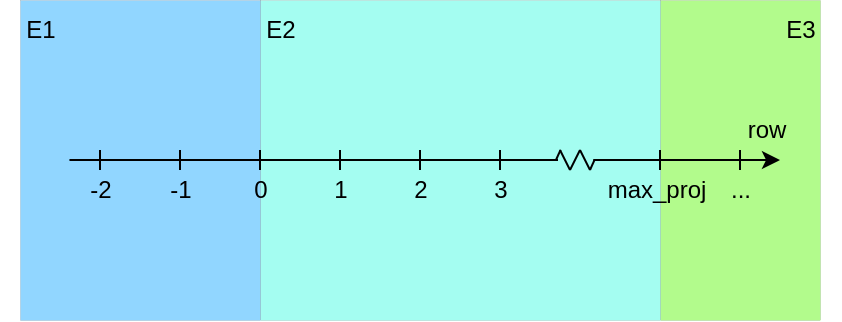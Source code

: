 <mxfile version="20.5.0" type="device" pages="6"><diagram id="XyOPIAh1SF2O_6Dm_9W6" name="row"><mxGraphModel dx="1422" dy="762" grid="1" gridSize="10" guides="1" tooltips="1" connect="1" arrows="1" fold="1" page="1" pageScale="1" pageWidth="827" pageHeight="1169" math="0" shadow="0"><root><mxCell id="0"/><mxCell id="1" parent="0"/><mxCell id="VmwlbT9tv_2r7a9RGxyj-30" value="" style="rounded=0;whiteSpace=wrap;html=1;fillColor=#b2fb8c;strokeWidth=0;" parent="1" vertex="1"><mxGeometry x="534" y="310" width="80" height="160" as="geometry"/></mxCell><mxCell id="VmwlbT9tv_2r7a9RGxyj-28" value="" style="rounded=0;whiteSpace=wrap;html=1;fillColor=#a4fdf1;strokeWidth=0;" parent="1" vertex="1"><mxGeometry x="334" y="310" width="200" height="160" as="geometry"/></mxCell><mxCell id="VmwlbT9tv_2r7a9RGxyj-26" value="" style="rounded=0;whiteSpace=wrap;html=1;fillColor=#91d6ff;strokeWidth=0;" parent="1" vertex="1"><mxGeometry x="214" y="310" width="120" height="160" as="geometry"/></mxCell><mxCell id="VmwlbT9tv_2r7a9RGxyj-1" value="" style="endArrow=classic;startArrow=none;html=1;rounded=0;startFill=0;entryX=-0.133;entryY=0;entryDx=0;entryDy=0;entryPerimeter=0;exitX=0.052;exitY=-0.002;exitDx=0;exitDy=0;exitPerimeter=0;" parent="1" source="804jgTx1HsIGyia56QH4-1" edge="1"><mxGeometry width="50" height="50" relative="1" as="geometry"><mxPoint x="234" y="390" as="sourcePoint"/><mxPoint x="594.01" y="390" as="targetPoint"/></mxGeometry></mxCell><mxCell id="VmwlbT9tv_2r7a9RGxyj-2" value="" style="endArrow=none;html=1;rounded=0;" parent="1" edge="1"><mxGeometry width="50" height="50" relative="1" as="geometry"><mxPoint x="254" y="395" as="sourcePoint"/><mxPoint x="254" y="385" as="targetPoint"/></mxGeometry></mxCell><mxCell id="VmwlbT9tv_2r7a9RGxyj-3" value="" style="endArrow=none;html=1;rounded=0;" parent="1" edge="1"><mxGeometry width="50" height="50" relative="1" as="geometry"><mxPoint x="334" y="395" as="sourcePoint"/><mxPoint x="334" y="385" as="targetPoint"/></mxGeometry></mxCell><mxCell id="VmwlbT9tv_2r7a9RGxyj-4" value="" style="endArrow=none;html=1;rounded=0;" parent="1" edge="1"><mxGeometry width="50" height="50" relative="1" as="geometry"><mxPoint x="294" y="395" as="sourcePoint"/><mxPoint x="294" y="385" as="targetPoint"/></mxGeometry></mxCell><mxCell id="VmwlbT9tv_2r7a9RGxyj-5" value="" style="endArrow=none;html=1;rounded=0;" parent="1" edge="1"><mxGeometry width="50" height="50" relative="1" as="geometry"><mxPoint x="374" y="395" as="sourcePoint"/><mxPoint x="374" y="385" as="targetPoint"/></mxGeometry></mxCell><mxCell id="VmwlbT9tv_2r7a9RGxyj-6" value="" style="endArrow=none;html=1;rounded=0;" parent="1" edge="1"><mxGeometry width="50" height="50" relative="1" as="geometry"><mxPoint x="414" y="395" as="sourcePoint"/><mxPoint x="414" y="385" as="targetPoint"/></mxGeometry></mxCell><mxCell id="VmwlbT9tv_2r7a9RGxyj-7" value="" style="endArrow=none;html=1;rounded=0;" parent="1" edge="1"><mxGeometry width="50" height="50" relative="1" as="geometry"><mxPoint x="454" y="395" as="sourcePoint"/><mxPoint x="454" y="385" as="targetPoint"/></mxGeometry></mxCell><mxCell id="VmwlbT9tv_2r7a9RGxyj-9" value="" style="endArrow=none;html=1;rounded=0;" parent="1" edge="1"><mxGeometry width="50" height="50" relative="1" as="geometry"><mxPoint x="534" y="395" as="sourcePoint"/><mxPoint x="534" y="385" as="targetPoint"/></mxGeometry></mxCell><mxCell id="VmwlbT9tv_2r7a9RGxyj-10" value="" style="endArrow=none;html=1;rounded=0;" parent="1" edge="1"><mxGeometry width="50" height="50" relative="1" as="geometry"><mxPoint x="574" y="395" as="sourcePoint"/><mxPoint x="574" y="385" as="targetPoint"/></mxGeometry></mxCell><mxCell id="VmwlbT9tv_2r7a9RGxyj-14" value="-2" style="text;html=1;align=center;verticalAlign=middle;resizable=0;points=[];autosize=1;strokeColor=none;fillColor=none;" parent="1" vertex="1"><mxGeometry x="239" y="390" width="30" height="30" as="geometry"/></mxCell><mxCell id="VmwlbT9tv_2r7a9RGxyj-15" value="-1" style="text;html=1;align=center;verticalAlign=middle;resizable=0;points=[];autosize=1;strokeColor=none;fillColor=none;" parent="1" vertex="1"><mxGeometry x="279" y="390" width="30" height="30" as="geometry"/></mxCell><mxCell id="VmwlbT9tv_2r7a9RGxyj-16" value="0" style="text;html=1;align=center;verticalAlign=middle;resizable=0;points=[];autosize=1;strokeColor=none;fillColor=none;" parent="1" vertex="1"><mxGeometry x="319" y="390" width="30" height="30" as="geometry"/></mxCell><mxCell id="VmwlbT9tv_2r7a9RGxyj-17" value="1" style="text;html=1;align=center;verticalAlign=middle;resizable=0;points=[];autosize=1;strokeColor=none;fillColor=none;" parent="1" vertex="1"><mxGeometry x="359" y="390" width="30" height="30" as="geometry"/></mxCell><mxCell id="VmwlbT9tv_2r7a9RGxyj-18" value="2" style="text;html=1;align=center;verticalAlign=middle;resizable=0;points=[];autosize=1;strokeColor=none;fillColor=none;" parent="1" vertex="1"><mxGeometry x="399" y="390" width="30" height="30" as="geometry"/></mxCell><mxCell id="VmwlbT9tv_2r7a9RGxyj-19" value="3" style="text;html=1;align=center;verticalAlign=middle;resizable=0;points=[];autosize=1;strokeColor=none;fillColor=none;" parent="1" vertex="1"><mxGeometry x="439" y="390" width="30" height="30" as="geometry"/></mxCell><mxCell id="VmwlbT9tv_2r7a9RGxyj-31" value="E1" style="text;html=1;align=center;verticalAlign=middle;resizable=0;points=[];autosize=1;strokeColor=none;fillColor=none;fontSize=12;fontFamily=Helvetica;fontColor=default;" parent="1" vertex="1"><mxGeometry x="204" y="310" width="40" height="30" as="geometry"/></mxCell><mxCell id="VmwlbT9tv_2r7a9RGxyj-32" value="E2" style="text;html=1;align=center;verticalAlign=middle;resizable=0;points=[];autosize=1;strokeColor=none;fillColor=none;fontSize=12;fontFamily=Helvetica;fontColor=default;" parent="1" vertex="1"><mxGeometry x="324" y="310" width="40" height="30" as="geometry"/></mxCell><mxCell id="VmwlbT9tv_2r7a9RGxyj-33" value="E3" style="text;html=1;align=center;verticalAlign=middle;resizable=0;points=[];autosize=1;strokeColor=none;fillColor=none;fontSize=12;fontFamily=Helvetica;fontColor=default;" parent="1" vertex="1"><mxGeometry x="584" y="310" width="40" height="30" as="geometry"/></mxCell><mxCell id="VmwlbT9tv_2r7a9RGxyj-34" value="row" style="text;html=1;align=center;verticalAlign=middle;resizable=0;points=[];autosize=1;strokeColor=none;fillColor=none;fontSize=12;fontFamily=Helvetica;fontColor=default;" parent="1" vertex="1"><mxGeometry x="567" y="360" width="40" height="30" as="geometry"/></mxCell><mxCell id="804jgTx1HsIGyia56QH4-1" value="max_proj" style="text;html=1;align=center;verticalAlign=middle;resizable=0;points=[];autosize=1;strokeColor=none;fillColor=none;" parent="1" vertex="1"><mxGeometry x="497" y="390" width="70" height="30" as="geometry"/></mxCell><mxCell id="804jgTx1HsIGyia56QH4-3" value="..." style="text;html=1;align=center;verticalAlign=middle;resizable=0;points=[];autosize=1;strokeColor=none;fillColor=none;" parent="1" vertex="1"><mxGeometry x="559" y="390" width="30" height="30" as="geometry"/></mxCell><mxCell id="804jgTx1HsIGyia56QH4-8" value="" style="endArrow=none;html=1;rounded=0;fontFamily=Helvetica;fontSize=12;fontColor=default;entryX=0.061;entryY=-0.002;entryDx=0;entryDy=0;entryPerimeter=0;" parent="1" target="804jgTx1HsIGyia56QH4-1" edge="1"><mxGeometry width="50" height="50" relative="1" as="geometry"><mxPoint x="499" y="395" as="sourcePoint"/><mxPoint x="504" y="385" as="targetPoint"/></mxGeometry></mxCell><mxCell id="804jgTx1HsIGyia56QH4-10" value="" style="endArrow=none;html=1;rounded=0;fontFamily=Helvetica;fontSize=12;fontColor=default;" parent="1" edge="1"><mxGeometry width="50" height="50" relative="1" as="geometry"><mxPoint x="494" y="385" as="sourcePoint"/><mxPoint x="499" y="395" as="targetPoint"/></mxGeometry></mxCell><mxCell id="804jgTx1HsIGyia56QH4-11" value="" style="endArrow=none;html=1;rounded=0;fontFamily=Helvetica;fontSize=12;fontColor=default;" parent="1" edge="1"><mxGeometry width="50" height="50" relative="1" as="geometry"><mxPoint x="489" y="395" as="sourcePoint"/><mxPoint x="494" y="385" as="targetPoint"/></mxGeometry></mxCell><mxCell id="804jgTx1HsIGyia56QH4-18" value="" style="endArrow=none;html=1;rounded=0;fontFamily=Helvetica;fontSize=12;fontColor=default;" parent="1" edge="1"><mxGeometry width="50" height="50" relative="1" as="geometry"><mxPoint x="489" y="395" as="sourcePoint"/><mxPoint x="484" y="385" as="targetPoint"/></mxGeometry></mxCell><mxCell id="804jgTx1HsIGyia56QH4-19" value="" style="endArrow=none;html=1;rounded=0;fontFamily=Helvetica;fontSize=12;fontColor=default;entryX=0.061;entryY=-0.002;entryDx=0;entryDy=0;entryPerimeter=0;" parent="1" edge="1"><mxGeometry width="50" height="50" relative="1" as="geometry"><mxPoint x="482" y="390" as="sourcePoint"/><mxPoint x="484.27" y="384.94" as="targetPoint"/></mxGeometry></mxCell><mxCell id="804jgTx1HsIGyia56QH4-20" value="" style="endArrow=none;html=1;rounded=0;fontFamily=Helvetica;fontSize=12;fontColor=default;entryX=-0.009;entryY=-0.002;entryDx=0;entryDy=0;entryPerimeter=0;" parent="1" target="VmwlbT9tv_2r7a9RGxyj-14" edge="1"><mxGeometry width="50" height="50" relative="1" as="geometry"><mxPoint x="483" y="390" as="sourcePoint"/><mxPoint x="333" y="390" as="targetPoint"/></mxGeometry></mxCell></root></mxGraphModel></diagram><diagram id="ux0Hod5XA_ZsIgiYO_bo" name="column"><mxGraphModel dx="1422" dy="762" grid="1" gridSize="10" guides="1" tooltips="1" connect="1" arrows="1" fold="1" page="1" pageScale="1" pageWidth="827" pageHeight="1169" math="0" shadow="0"><root><mxCell id="0"/><mxCell id="1" parent="0"/><mxCell id="wEKUy4NJ72gf-zqwppE4-1" value="" style="rounded=0;whiteSpace=wrap;html=1;fillColor=#b2fb8c;strokeWidth=0;" parent="1" vertex="1"><mxGeometry x="559" y="290" width="120" height="160" as="geometry"/></mxCell><mxCell id="wEKUy4NJ72gf-zqwppE4-2" value="" style="rounded=0;whiteSpace=wrap;html=1;fillColor=#a4fdf1;strokeWidth=0;" parent="1" vertex="1"><mxGeometry x="279" y="290" width="280" height="160" as="geometry"/></mxCell><mxCell id="wEKUy4NJ72gf-zqwppE4-3" value="" style="rounded=0;whiteSpace=wrap;html=1;fillColor=#91d6ff;strokeWidth=0;" parent="1" vertex="1"><mxGeometry x="159" y="290" width="120" height="160" as="geometry"/></mxCell><mxCell id="wEKUy4NJ72gf-zqwppE4-4" value="" style="endArrow=classic;startArrow=none;html=1;rounded=0;startFill=0;" parent="1" edge="1"><mxGeometry width="50" height="50" relative="1" as="geometry"><mxPoint x="179" y="370" as="sourcePoint"/><mxPoint x="659" y="370" as="targetPoint"/></mxGeometry></mxCell><mxCell id="wEKUy4NJ72gf-zqwppE4-5" value="" style="endArrow=none;html=1;rounded=0;" parent="1" edge="1"><mxGeometry width="50" height="50" relative="1" as="geometry"><mxPoint x="199" y="375" as="sourcePoint"/><mxPoint x="199" y="365" as="targetPoint"/></mxGeometry></mxCell><mxCell id="wEKUy4NJ72gf-zqwppE4-6" value="" style="endArrow=none;html=1;rounded=0;" parent="1" edge="1"><mxGeometry width="50" height="50" relative="1" as="geometry"><mxPoint x="279" y="375" as="sourcePoint"/><mxPoint x="279" y="365" as="targetPoint"/></mxGeometry></mxCell><mxCell id="wEKUy4NJ72gf-zqwppE4-7" value="" style="endArrow=none;html=1;rounded=0;" parent="1" edge="1"><mxGeometry width="50" height="50" relative="1" as="geometry"><mxPoint x="239" y="375" as="sourcePoint"/><mxPoint x="239" y="365" as="targetPoint"/></mxGeometry></mxCell><mxCell id="wEKUy4NJ72gf-zqwppE4-8" value="" style="endArrow=none;html=1;rounded=0;" parent="1" edge="1"><mxGeometry width="50" height="50" relative="1" as="geometry"><mxPoint x="319" y="375" as="sourcePoint"/><mxPoint x="319" y="365" as="targetPoint"/></mxGeometry></mxCell><mxCell id="wEKUy4NJ72gf-zqwppE4-9" value="" style="endArrow=none;html=1;rounded=0;" parent="1" edge="1"><mxGeometry width="50" height="50" relative="1" as="geometry"><mxPoint x="359" y="375" as="sourcePoint"/><mxPoint x="359" y="365" as="targetPoint"/></mxGeometry></mxCell><mxCell id="wEKUy4NJ72gf-zqwppE4-10" value="" style="endArrow=none;html=1;rounded=0;" parent="1" edge="1"><mxGeometry width="50" height="50" relative="1" as="geometry"><mxPoint x="399" y="375" as="sourcePoint"/><mxPoint x="399" y="365" as="targetPoint"/></mxGeometry></mxCell><mxCell id="wEKUy4NJ72gf-zqwppE4-11" value="" style="endArrow=none;html=1;rounded=0;" parent="1" edge="1"><mxGeometry width="50" height="50" relative="1" as="geometry"><mxPoint x="439" y="375" as="sourcePoint"/><mxPoint x="439" y="365" as="targetPoint"/></mxGeometry></mxCell><mxCell id="wEKUy4NJ72gf-zqwppE4-12" value="" style="endArrow=none;html=1;rounded=0;" parent="1" edge="1"><mxGeometry width="50" height="50" relative="1" as="geometry"><mxPoint x="479" y="375" as="sourcePoint"/><mxPoint x="479" y="365" as="targetPoint"/></mxGeometry></mxCell><mxCell id="wEKUy4NJ72gf-zqwppE4-13" value="" style="endArrow=none;html=1;rounded=0;" parent="1" edge="1"><mxGeometry width="50" height="50" relative="1" as="geometry"><mxPoint x="519" y="375" as="sourcePoint"/><mxPoint x="519" y="365" as="targetPoint"/></mxGeometry></mxCell><mxCell id="wEKUy4NJ72gf-zqwppE4-14" value="" style="endArrow=none;html=1;rounded=0;" parent="1" edge="1"><mxGeometry width="50" height="50" relative="1" as="geometry"><mxPoint x="559" y="375" as="sourcePoint"/><mxPoint x="559" y="365" as="targetPoint"/></mxGeometry></mxCell><mxCell id="wEKUy4NJ72gf-zqwppE4-15" value="" style="endArrow=none;html=1;rounded=0;" parent="1" edge="1"><mxGeometry width="50" height="50" relative="1" as="geometry"><mxPoint x="599" y="375" as="sourcePoint"/><mxPoint x="599" y="365" as="targetPoint"/></mxGeometry></mxCell><mxCell id="wEKUy4NJ72gf-zqwppE4-16" value="" style="endArrow=none;html=1;rounded=0;" parent="1" edge="1"><mxGeometry width="50" height="50" relative="1" as="geometry"><mxPoint x="639" y="375" as="sourcePoint"/><mxPoint x="639" y="365" as="targetPoint"/></mxGeometry></mxCell><mxCell id="wEKUy4NJ72gf-zqwppE4-17" value="-2" style="text;html=1;align=center;verticalAlign=middle;resizable=0;points=[];autosize=1;strokeColor=none;fillColor=none;" parent="1" vertex="1"><mxGeometry x="184" y="370" width="30" height="30" as="geometry"/></mxCell><mxCell id="wEKUy4NJ72gf-zqwppE4-18" value="-1" style="text;html=1;align=center;verticalAlign=middle;resizable=0;points=[];autosize=1;strokeColor=none;fillColor=none;" parent="1" vertex="1"><mxGeometry x="224" y="370" width="30" height="30" as="geometry"/></mxCell><mxCell id="wEKUy4NJ72gf-zqwppE4-19" value="0" style="text;html=1;align=center;verticalAlign=middle;resizable=0;points=[];autosize=1;strokeColor=none;fillColor=none;" parent="1" vertex="1"><mxGeometry x="264" y="370" width="30" height="30" as="geometry"/></mxCell><mxCell id="wEKUy4NJ72gf-zqwppE4-20" value="1" style="text;html=1;align=center;verticalAlign=middle;resizable=0;points=[];autosize=1;strokeColor=none;fillColor=none;" parent="1" vertex="1"><mxGeometry x="304" y="370" width="30" height="30" as="geometry"/></mxCell><mxCell id="wEKUy4NJ72gf-zqwppE4-21" value="2" style="text;html=1;align=center;verticalAlign=middle;resizable=0;points=[];autosize=1;strokeColor=none;fillColor=none;" parent="1" vertex="1"><mxGeometry x="344" y="370" width="30" height="30" as="geometry"/></mxCell><mxCell id="wEKUy4NJ72gf-zqwppE4-22" value="3" style="text;html=1;align=center;verticalAlign=middle;resizable=0;points=[];autosize=1;strokeColor=none;fillColor=none;" parent="1" vertex="1"><mxGeometry x="384" y="370" width="30" height="30" as="geometry"/></mxCell><mxCell id="wEKUy4NJ72gf-zqwppE4-23" value="4" style="text;html=1;align=center;verticalAlign=middle;resizable=0;points=[];autosize=1;strokeColor=none;fillColor=none;" parent="1" vertex="1"><mxGeometry x="424" y="370" width="30" height="30" as="geometry"/></mxCell><mxCell id="wEKUy4NJ72gf-zqwppE4-24" value="5" style="text;html=1;align=center;verticalAlign=middle;resizable=0;points=[];autosize=1;strokeColor=none;fillColor=none;" parent="1" vertex="1"><mxGeometry x="464" y="370" width="30" height="30" as="geometry"/></mxCell><mxCell id="wEKUy4NJ72gf-zqwppE4-25" value="6" style="text;html=1;align=center;verticalAlign=middle;resizable=0;points=[];autosize=1;strokeColor=none;fillColor=none;" parent="1" vertex="1"><mxGeometry x="504" y="370" width="30" height="30" as="geometry"/></mxCell><mxCell id="wEKUy4NJ72gf-zqwppE4-26" value="7" style="text;html=1;align=center;verticalAlign=middle;resizable=0;points=[];autosize=1;strokeColor=none;fillColor=none;" parent="1" vertex="1"><mxGeometry x="543" y="370" width="30" height="30" as="geometry"/></mxCell><mxCell id="wEKUy4NJ72gf-zqwppE4-27" value="8" style="text;html=1;align=center;verticalAlign=middle;resizable=0;points=[];autosize=1;strokeColor=none;fillColor=none;" parent="1" vertex="1"><mxGeometry x="584" y="370" width="30" height="30" as="geometry"/></mxCell><mxCell id="wEKUy4NJ72gf-zqwppE4-28" value="9" style="text;html=1;align=center;verticalAlign=middle;resizable=0;points=[];autosize=1;strokeColor=none;fillColor=none;" parent="1" vertex="1"><mxGeometry x="624" y="370" width="30" height="30" as="geometry"/></mxCell><mxCell id="wEKUy4NJ72gf-zqwppE4-29" value="E1" style="text;html=1;align=center;verticalAlign=middle;resizable=0;points=[];autosize=1;strokeColor=none;fillColor=none;fontSize=12;fontFamily=Helvetica;fontColor=default;" parent="1" vertex="1"><mxGeometry x="149" y="290" width="40" height="30" as="geometry"/></mxCell><mxCell id="wEKUy4NJ72gf-zqwppE4-30" value="E2" style="text;html=1;align=center;verticalAlign=middle;resizable=0;points=[];autosize=1;strokeColor=none;fillColor=none;fontSize=12;fontFamily=Helvetica;fontColor=default;" parent="1" vertex="1"><mxGeometry x="269" y="290" width="40" height="30" as="geometry"/></mxCell><mxCell id="wEKUy4NJ72gf-zqwppE4-31" value="column" style="text;html=1;align=center;verticalAlign=middle;resizable=0;points=[];autosize=1;strokeColor=none;fillColor=none;fontSize=12;fontFamily=Helvetica;fontColor=default;" parent="1" vertex="1"><mxGeometry x="627" y="340" width="60" height="30" as="geometry"/></mxCell><mxCell id="7t4INTPl-4w7FI2wv3vf-1" value="E3" style="text;html=1;align=center;verticalAlign=middle;resizable=0;points=[];autosize=1;strokeColor=none;fillColor=none;fontSize=12;fontFamily=Helvetica;fontColor=default;" parent="1" vertex="1"><mxGeometry x="650" y="290" width="40" height="30" as="geometry"/></mxCell></root></mxGraphModel></diagram><diagram id="kNcou02xHio5OCeGjVYZ" name="secondsToday"><mxGraphModel dx="1422" dy="762" grid="1" gridSize="10" guides="1" tooltips="1" connect="1" arrows="1" fold="1" page="1" pageScale="1" pageWidth="827" pageHeight="1169" math="0" shadow="0"><root><mxCell id="0"/><mxCell id="1" parent="0"/><mxCell id="c2Ji7B7JjcP_D4Dr0c3J-1" value="" style="rounded=0;whiteSpace=wrap;html=1;fillColor=#b2fb8c;strokeWidth=0;" parent="1" vertex="1"><mxGeometry x="534" y="440" width="80" height="160" as="geometry"/></mxCell><mxCell id="c2Ji7B7JjcP_D4Dr0c3J-2" value="" style="rounded=0;whiteSpace=wrap;html=1;fillColor=#a4fdf1;strokeWidth=0;" parent="1" vertex="1"><mxGeometry x="334" y="440" width="200" height="160" as="geometry"/></mxCell><mxCell id="c2Ji7B7JjcP_D4Dr0c3J-3" value="" style="rounded=0;whiteSpace=wrap;html=1;fillColor=#91d6ff;strokeWidth=0;" parent="1" vertex="1"><mxGeometry x="214" y="440" width="120" height="160" as="geometry"/></mxCell><mxCell id="c2Ji7B7JjcP_D4Dr0c3J-4" value="" style="endArrow=classic;startArrow=none;html=1;rounded=0;startFill=0;entryX=-0.133;entryY=0;entryDx=0;entryDy=0;entryPerimeter=0;exitX=0.052;exitY=-0.002;exitDx=0;exitDy=0;exitPerimeter=0;" parent="1" edge="1"><mxGeometry width="50" height="50" relative="1" as="geometry"><mxPoint x="500.64" y="519.94" as="sourcePoint"/><mxPoint x="594.01" y="520" as="targetPoint"/></mxGeometry></mxCell><mxCell id="c2Ji7B7JjcP_D4Dr0c3J-5" value="" style="endArrow=none;html=1;rounded=0;" parent="1" edge="1"><mxGeometry width="50" height="50" relative="1" as="geometry"><mxPoint x="254" y="525" as="sourcePoint"/><mxPoint x="254" y="515" as="targetPoint"/></mxGeometry></mxCell><mxCell id="c2Ji7B7JjcP_D4Dr0c3J-6" value="" style="endArrow=none;html=1;rounded=0;" parent="1" edge="1"><mxGeometry width="50" height="50" relative="1" as="geometry"><mxPoint x="334" y="525" as="sourcePoint"/><mxPoint x="334" y="515" as="targetPoint"/></mxGeometry></mxCell><mxCell id="c2Ji7B7JjcP_D4Dr0c3J-7" value="" style="endArrow=none;html=1;rounded=0;" parent="1" edge="1"><mxGeometry width="50" height="50" relative="1" as="geometry"><mxPoint x="294" y="525" as="sourcePoint"/><mxPoint x="294" y="515" as="targetPoint"/></mxGeometry></mxCell><mxCell id="c2Ji7B7JjcP_D4Dr0c3J-8" value="" style="endArrow=none;html=1;rounded=0;" parent="1" edge="1"><mxGeometry width="50" height="50" relative="1" as="geometry"><mxPoint x="374" y="525" as="sourcePoint"/><mxPoint x="374" y="515" as="targetPoint"/></mxGeometry></mxCell><mxCell id="c2Ji7B7JjcP_D4Dr0c3J-9" value="" style="endArrow=none;html=1;rounded=0;" parent="1" edge="1"><mxGeometry width="50" height="50" relative="1" as="geometry"><mxPoint x="414" y="525" as="sourcePoint"/><mxPoint x="414" y="515" as="targetPoint"/></mxGeometry></mxCell><mxCell id="c2Ji7B7JjcP_D4Dr0c3J-10" value="" style="endArrow=none;html=1;rounded=0;" parent="1" edge="1"><mxGeometry width="50" height="50" relative="1" as="geometry"><mxPoint x="454" y="525" as="sourcePoint"/><mxPoint x="454" y="515" as="targetPoint"/></mxGeometry></mxCell><mxCell id="c2Ji7B7JjcP_D4Dr0c3J-11" value="" style="endArrow=none;html=1;rounded=0;" parent="1" edge="1"><mxGeometry width="50" height="50" relative="1" as="geometry"><mxPoint x="534" y="525" as="sourcePoint"/><mxPoint x="534" y="515" as="targetPoint"/></mxGeometry></mxCell><mxCell id="c2Ji7B7JjcP_D4Dr0c3J-12" value="" style="endArrow=none;html=1;rounded=0;" parent="1" edge="1"><mxGeometry width="50" height="50" relative="1" as="geometry"><mxPoint x="574" y="525" as="sourcePoint"/><mxPoint x="574" y="515" as="targetPoint"/></mxGeometry></mxCell><mxCell id="c2Ji7B7JjcP_D4Dr0c3J-13" value="-2" style="text;html=1;align=center;verticalAlign=middle;resizable=0;points=[];autosize=1;strokeColor=none;fillColor=none;" parent="1" vertex="1"><mxGeometry x="239" y="520" width="30" height="30" as="geometry"/></mxCell><mxCell id="c2Ji7B7JjcP_D4Dr0c3J-14" value="-1" style="text;html=1;align=center;verticalAlign=middle;resizable=0;points=[];autosize=1;strokeColor=none;fillColor=none;" parent="1" vertex="1"><mxGeometry x="279" y="520" width="30" height="30" as="geometry"/></mxCell><mxCell id="c2Ji7B7JjcP_D4Dr0c3J-15" value="0" style="text;html=1;align=center;verticalAlign=middle;resizable=0;points=[];autosize=1;strokeColor=none;fillColor=none;" parent="1" vertex="1"><mxGeometry x="319" y="520" width="30" height="30" as="geometry"/></mxCell><mxCell id="c2Ji7B7JjcP_D4Dr0c3J-16" value="1" style="text;html=1;align=center;verticalAlign=middle;resizable=0;points=[];autosize=1;strokeColor=none;fillColor=none;" parent="1" vertex="1"><mxGeometry x="359" y="520" width="30" height="30" as="geometry"/></mxCell><mxCell id="c2Ji7B7JjcP_D4Dr0c3J-17" value="2" style="text;html=1;align=center;verticalAlign=middle;resizable=0;points=[];autosize=1;strokeColor=none;fillColor=none;" parent="1" vertex="1"><mxGeometry x="399" y="520" width="30" height="30" as="geometry"/></mxCell><mxCell id="c2Ji7B7JjcP_D4Dr0c3J-18" value="3" style="text;html=1;align=center;verticalAlign=middle;resizable=0;points=[];autosize=1;strokeColor=none;fillColor=none;" parent="1" vertex="1"><mxGeometry x="439" y="520" width="30" height="30" as="geometry"/></mxCell><mxCell id="c2Ji7B7JjcP_D4Dr0c3J-19" value="E1" style="text;html=1;align=center;verticalAlign=middle;resizable=0;points=[];autosize=1;strokeColor=none;fillColor=none;fontSize=12;fontFamily=Helvetica;fontColor=default;" parent="1" vertex="1"><mxGeometry x="204" y="440" width="40" height="30" as="geometry"/></mxCell><mxCell id="c2Ji7B7JjcP_D4Dr0c3J-20" value="E2" style="text;html=1;align=center;verticalAlign=middle;resizable=0;points=[];autosize=1;strokeColor=none;fillColor=none;fontSize=12;fontFamily=Helvetica;fontColor=default;" parent="1" vertex="1"><mxGeometry x="324" y="440" width="40" height="30" as="geometry"/></mxCell><mxCell id="c2Ji7B7JjcP_D4Dr0c3J-21" value="E3" style="text;html=1;align=center;verticalAlign=middle;resizable=0;points=[];autosize=1;strokeColor=none;fillColor=none;fontSize=12;fontFamily=Helvetica;fontColor=default;" parent="1" vertex="1"><mxGeometry x="584" y="440" width="40" height="30" as="geometry"/></mxCell><mxCell id="c2Ji7B7JjcP_D4Dr0c3J-22" value="secondsToday" style="text;html=1;align=center;verticalAlign=middle;resizable=0;points=[];autosize=1;strokeColor=none;fillColor=none;fontSize=12;fontFamily=Helvetica;fontColor=default;" parent="1" vertex="1"><mxGeometry x="524" y="480" width="100" height="30" as="geometry"/></mxCell><mxCell id="c2Ji7B7JjcP_D4Dr0c3J-23" value="..." style="text;html=1;align=center;verticalAlign=middle;resizable=0;points=[];autosize=1;strokeColor=none;fillColor=none;" parent="1" vertex="1"><mxGeometry x="559" y="520" width="30" height="30" as="geometry"/></mxCell><mxCell id="c2Ji7B7JjcP_D4Dr0c3J-24" value="" style="endArrow=none;html=1;rounded=0;fontFamily=Helvetica;fontSize=12;fontColor=default;entryX=0.061;entryY=-0.002;entryDx=0;entryDy=0;entryPerimeter=0;" parent="1" edge="1"><mxGeometry width="50" height="50" relative="1" as="geometry"><mxPoint x="499" y="525" as="sourcePoint"/><mxPoint x="501.27" y="519.94" as="targetPoint"/></mxGeometry></mxCell><mxCell id="c2Ji7B7JjcP_D4Dr0c3J-25" value="" style="endArrow=none;html=1;rounded=0;fontFamily=Helvetica;fontSize=12;fontColor=default;" parent="1" edge="1"><mxGeometry width="50" height="50" relative="1" as="geometry"><mxPoint x="494" y="515" as="sourcePoint"/><mxPoint x="499" y="525" as="targetPoint"/></mxGeometry></mxCell><mxCell id="c2Ji7B7JjcP_D4Dr0c3J-26" value="" style="endArrow=none;html=1;rounded=0;fontFamily=Helvetica;fontSize=12;fontColor=default;" parent="1" edge="1"><mxGeometry width="50" height="50" relative="1" as="geometry"><mxPoint x="489" y="525" as="sourcePoint"/><mxPoint x="494" y="515" as="targetPoint"/></mxGeometry></mxCell><mxCell id="c2Ji7B7JjcP_D4Dr0c3J-27" value="" style="endArrow=none;html=1;rounded=0;fontFamily=Helvetica;fontSize=12;fontColor=default;" parent="1" edge="1"><mxGeometry width="50" height="50" relative="1" as="geometry"><mxPoint x="489" y="525" as="sourcePoint"/><mxPoint x="484" y="515" as="targetPoint"/></mxGeometry></mxCell><mxCell id="c2Ji7B7JjcP_D4Dr0c3J-28" value="" style="endArrow=none;html=1;rounded=0;fontFamily=Helvetica;fontSize=12;fontColor=default;entryX=0.061;entryY=-0.002;entryDx=0;entryDy=0;entryPerimeter=0;" parent="1" edge="1"><mxGeometry width="50" height="50" relative="1" as="geometry"><mxPoint x="482" y="520" as="sourcePoint"/><mxPoint x="484.27" y="514.94" as="targetPoint"/></mxGeometry></mxCell><mxCell id="c2Ji7B7JjcP_D4Dr0c3J-29" value="" style="endArrow=none;html=1;rounded=0;fontFamily=Helvetica;fontSize=12;fontColor=default;entryX=-0.009;entryY=-0.002;entryDx=0;entryDy=0;entryPerimeter=0;" parent="1" target="c2Ji7B7JjcP_D4Dr0c3J-13" edge="1"><mxGeometry width="50" height="50" relative="1" as="geometry"><mxPoint x="483" y="520" as="sourcePoint"/><mxPoint x="333" y="520" as="targetPoint"/></mxGeometry></mxCell><mxCell id="c2Ji7B7JjcP_D4Dr0c3J-30" value="previous&lt;br&gt;Value" style="text;html=1;strokeColor=none;fillColor=none;align=center;verticalAlign=middle;whiteSpace=wrap;rounded=0;" parent="1" vertex="1"><mxGeometry x="507" y="525" width="60" height="30" as="geometry"/></mxCell></root></mxGraphModel></diagram><diagram id="9XCg3j3blUfzSz6ivhlx" name="row_points"><mxGraphModel dx="1422" dy="762" grid="1" gridSize="10" guides="1" tooltips="1" connect="1" arrows="1" fold="1" page="1" pageScale="1" pageWidth="827" pageHeight="1169" math="0" shadow="0"><root><mxCell id="0"/><mxCell id="1" parent="0"/><mxCell id="RPlrt6gDwZDMjH2q9I-W-1" value="" style="rounded=0;whiteSpace=wrap;html=1;fillColor=#b2fb8c;strokeWidth=0;" parent="1" vertex="1"><mxGeometry x="474" y="330" width="80" height="160" as="geometry"/></mxCell><mxCell id="RPlrt6gDwZDMjH2q9I-W-2" value="" style="rounded=0;whiteSpace=wrap;html=1;fillColor=#a4fdf1;strokeWidth=0;" parent="1" vertex="1"><mxGeometry x="391" y="330" width="83" height="160" as="geometry"/></mxCell><mxCell id="RPlrt6gDwZDMjH2q9I-W-3" value="" style="rounded=0;whiteSpace=wrap;html=1;fillColor=#91d6ff;strokeWidth=0;" parent="1" vertex="1"><mxGeometry x="275" y="330" width="120" height="160" as="geometry"/></mxCell><mxCell id="RPlrt6gDwZDMjH2q9I-W-4" value="" style="endArrow=classic;startArrow=none;html=1;rounded=0;startFill=0;exitX=0.197;exitY=-0.005;exitDx=0;exitDy=0;exitPerimeter=0;" parent="1" source="RPlrt6gDwZDMjH2q9I-W-13" edge="1"><mxGeometry width="50" height="50" relative="1" as="geometry"><mxPoint x="561.64" y="409.94" as="sourcePoint"/><mxPoint x="531" y="410" as="targetPoint"/></mxGeometry></mxCell><mxCell id="RPlrt6gDwZDMjH2q9I-W-5" value="" style="endArrow=none;html=1;rounded=0;" parent="1" edge="1"><mxGeometry width="50" height="50" relative="1" as="geometry"><mxPoint x="315" y="415" as="sourcePoint"/><mxPoint x="315" y="405" as="targetPoint"/></mxGeometry></mxCell><mxCell id="RPlrt6gDwZDMjH2q9I-W-6" value="" style="endArrow=none;html=1;rounded=0;" parent="1" edge="1"><mxGeometry width="50" height="50" relative="1" as="geometry"><mxPoint x="395" y="415" as="sourcePoint"/><mxPoint x="395" y="405" as="targetPoint"/></mxGeometry></mxCell><mxCell id="RPlrt6gDwZDMjH2q9I-W-7" value="" style="endArrow=none;html=1;rounded=0;" parent="1" edge="1"><mxGeometry width="50" height="50" relative="1" as="geometry"><mxPoint x="355" y="415" as="sourcePoint"/><mxPoint x="355" y="405" as="targetPoint"/></mxGeometry></mxCell><mxCell id="RPlrt6gDwZDMjH2q9I-W-8" value="" style="endArrow=none;html=1;rounded=0;" parent="1" edge="1"><mxGeometry width="50" height="50" relative="1" as="geometry"><mxPoint x="435" y="415" as="sourcePoint"/><mxPoint x="435" y="405" as="targetPoint"/></mxGeometry></mxCell><mxCell id="RPlrt6gDwZDMjH2q9I-W-9" value="" style="endArrow=none;html=1;rounded=0;" parent="1" edge="1"><mxGeometry width="50" height="50" relative="1" as="geometry"><mxPoint x="475" y="415" as="sourcePoint"/><mxPoint x="475" y="405" as="targetPoint"/></mxGeometry></mxCell><mxCell id="RPlrt6gDwZDMjH2q9I-W-10" value="" style="endArrow=none;html=1;rounded=0;" parent="1" edge="1"><mxGeometry width="50" height="50" relative="1" as="geometry"><mxPoint x="515" y="415" as="sourcePoint"/><mxPoint x="515" y="405" as="targetPoint"/></mxGeometry></mxCell><mxCell id="RPlrt6gDwZDMjH2q9I-W-13" value="-2" style="text;html=1;align=center;verticalAlign=middle;resizable=0;points=[];autosize=1;strokeColor=none;fillColor=none;" parent="1" vertex="1"><mxGeometry x="300" y="410" width="30" height="30" as="geometry"/></mxCell><mxCell id="RPlrt6gDwZDMjH2q9I-W-14" value="-1" style="text;html=1;align=center;verticalAlign=middle;resizable=0;points=[];autosize=1;strokeColor=none;fillColor=none;" parent="1" vertex="1"><mxGeometry x="340" y="410" width="30" height="30" as="geometry"/></mxCell><mxCell id="RPlrt6gDwZDMjH2q9I-W-15" value="0" style="text;html=1;align=center;verticalAlign=middle;resizable=0;points=[];autosize=1;strokeColor=none;fillColor=none;" parent="1" vertex="1"><mxGeometry x="380" y="410" width="30" height="30" as="geometry"/></mxCell><mxCell id="RPlrt6gDwZDMjH2q9I-W-16" value="1" style="text;html=1;align=center;verticalAlign=middle;resizable=0;points=[];autosize=1;strokeColor=none;fillColor=none;" parent="1" vertex="1"><mxGeometry x="420" y="410" width="30" height="30" as="geometry"/></mxCell><mxCell id="RPlrt6gDwZDMjH2q9I-W-17" value="2" style="text;html=1;align=center;verticalAlign=middle;resizable=0;points=[];autosize=1;strokeColor=none;fillColor=none;" parent="1" vertex="1"><mxGeometry x="460" y="410" width="30" height="30" as="geometry"/></mxCell><mxCell id="RPlrt6gDwZDMjH2q9I-W-18" value="3" style="text;html=1;align=center;verticalAlign=middle;resizable=0;points=[];autosize=1;strokeColor=none;fillColor=none;" parent="1" vertex="1"><mxGeometry x="500" y="410" width="30" height="30" as="geometry"/></mxCell><mxCell id="RPlrt6gDwZDMjH2q9I-W-19" value="E2" style="text;html=1;align=center;verticalAlign=middle;resizable=0;points=[];autosize=1;strokeColor=none;fillColor=none;fontSize=12;fontFamily=Helvetica;fontColor=default;" parent="1" vertex="1"><mxGeometry x="385" y="330" width="40" height="30" as="geometry"/></mxCell><mxCell id="RPlrt6gDwZDMjH2q9I-W-20" value="row" style="text;html=1;align=center;verticalAlign=middle;resizable=0;points=[];autosize=1;strokeColor=none;fillColor=none;fontSize=12;fontFamily=Helvetica;fontColor=default;" parent="1" vertex="1"><mxGeometry x="511" y="380" width="40" height="30" as="geometry"/></mxCell><mxCell id="RPlrt6gDwZDMjH2q9I-W-29" value="" style="ellipse;whiteSpace=wrap;html=1;aspect=fixed;rounded=0;strokeColor=default;strokeWidth=0;fontFamily=Helvetica;fontSize=12;fontColor=default;fillColor=#ee220c;" parent="1" vertex="1"><mxGeometry x="470" y="405" width="10" height="10" as="geometry"/></mxCell><mxCell id="RPlrt6gDwZDMjH2q9I-W-31" value="" style="ellipse;whiteSpace=wrap;html=1;aspect=fixed;rounded=0;strokeColor=default;strokeWidth=0;fontFamily=Helvetica;fontSize=12;fontColor=default;fillColor=#ee220c;" parent="1" vertex="1"><mxGeometry x="391" y="405" width="10" height="10" as="geometry"/></mxCell><mxCell id="RPlrt6gDwZDMjH2q9I-W-32" value="" style="ellipse;whiteSpace=wrap;html=1;aspect=fixed;rounded=0;strokeColor=default;strokeWidth=0;fontFamily=Helvetica;fontSize=12;fontColor=default;fillColor=#ee220c;" parent="1" vertex="1"><mxGeometry x="430" y="405" width="10" height="10" as="geometry"/></mxCell><mxCell id="RPlrt6gDwZDMjH2q9I-W-33" value="" style="ellipse;whiteSpace=wrap;html=1;aspect=fixed;rounded=0;strokeColor=default;strokeWidth=0;fontFamily=Helvetica;fontSize=12;fontColor=default;fillColor=#ee220c;" parent="1" vertex="1"><mxGeometry x="511" y="405" width="10" height="10" as="geometry"/></mxCell><mxCell id="RPlrt6gDwZDMjH2q9I-W-34" value="" style="ellipse;whiteSpace=wrap;html=1;aspect=fixed;rounded=0;strokeColor=default;strokeWidth=0;fontFamily=Helvetica;fontSize=12;fontColor=default;fillColor=#ee220c;" parent="1" vertex="1"><mxGeometry x="310" y="405" width="10" height="10" as="geometry"/></mxCell><mxCell id="RPlrt6gDwZDMjH2q9I-W-35" value="" style="ellipse;whiteSpace=wrap;html=1;aspect=fixed;rounded=0;strokeColor=default;strokeWidth=0;fontFamily=Helvetica;fontSize=12;fontColor=default;fillColor=#ee220c;" parent="1" vertex="1"><mxGeometry x="350" y="405" width="10" height="10" as="geometry"/></mxCell><mxCell id="RPlrt6gDwZDMjH2q9I-W-36" value="on-point I" style="text;html=1;align=center;verticalAlign=middle;resizable=0;points=[];autosize=1;strokeColor=none;fillColor=none;fontSize=12;fontFamily=Helvetica;fontColor=default;" parent="1" vertex="1"><mxGeometry x="360" y="350" width="70" height="30" as="geometry"/></mxCell><mxCell id="RPlrt6gDwZDMjH2q9I-W-37" value="off-point I" style="text;html=1;align=center;verticalAlign=middle;resizable=0;points=[];autosize=1;strokeColor=none;fillColor=none;fontSize=12;fontFamily=Helvetica;fontColor=default;" parent="1" vertex="1"><mxGeometry x="320" y="460" width="70" height="30" as="geometry"/></mxCell><mxCell id="RPlrt6gDwZDMjH2q9I-W-41" value="" style="endArrow=classic;html=1;rounded=0;fontFamily=Helvetica;fontSize=12;fontColor=default;endSize=6;startSize=6;jumpSize=6;" parent="1" edge="1"><mxGeometry width="50" height="50" relative="1" as="geometry"><mxPoint x="354.86" y="466" as="sourcePoint"/><mxPoint x="354.86" y="436" as="targetPoint"/></mxGeometry></mxCell><mxCell id="RPlrt6gDwZDMjH2q9I-W-44" value="" style="endArrow=classic;html=1;rounded=0;fontFamily=Helvetica;fontSize=12;fontColor=default;endSize=6;startSize=6;jumpSize=6;" parent="1" edge="1"><mxGeometry width="50" height="50" relative="1" as="geometry"><mxPoint x="395" y="374" as="sourcePoint"/><mxPoint x="394.86" y="401" as="targetPoint"/></mxGeometry></mxCell><mxCell id="cQuG_d8J84puFyHzWezO-2" value="E1" style="text;html=1;align=center;verticalAlign=middle;resizable=0;points=[];autosize=1;strokeColor=none;fillColor=none;fontSize=12;fontFamily=Helvetica;fontColor=default;" parent="1" vertex="1"><mxGeometry x="265" y="330" width="40" height="30" as="geometry"/></mxCell><mxCell id="cQuG_d8J84puFyHzWezO-3" value="E3" style="text;html=1;align=center;verticalAlign=middle;resizable=0;points=[];autosize=1;strokeColor=none;fillColor=none;fontSize=12;fontFamily=Helvetica;fontColor=default;" parent="1" vertex="1"><mxGeometry x="523" y="330" width="40" height="30" as="geometry"/></mxCell><mxCell id="cQuG_d8J84puFyHzWezO-4" value="" style="endArrow=classic;html=1;rounded=0;fontFamily=Helvetica;fontSize=12;fontColor=default;endSize=6;startSize=6;jumpSize=6;" parent="1" edge="1"><mxGeometry width="50" height="50" relative="1" as="geometry"><mxPoint x="435.8" y="465" as="sourcePoint"/><mxPoint x="435.8" y="435" as="targetPoint"/></mxGeometry></mxCell><mxCell id="cQuG_d8J84puFyHzWezO-5" value="off-point II" style="text;html=1;align=center;verticalAlign=middle;resizable=0;points=[];autosize=1;strokeColor=none;fillColor=none;fontSize=12;fontFamily=Helvetica;fontColor=default;" parent="1" vertex="1"><mxGeometry x="395" y="460" width="80" height="30" as="geometry"/></mxCell><mxCell id="cQuG_d8J84puFyHzWezO-6" value="" style="endArrow=classic;html=1;rounded=0;fontFamily=Helvetica;fontSize=12;fontColor=default;endSize=6;startSize=6;jumpSize=6;" parent="1" edge="1"><mxGeometry width="50" height="50" relative="1" as="geometry"><mxPoint x="474.14" y="374" as="sourcePoint"/><mxPoint x="474" y="401" as="targetPoint"/></mxGeometry></mxCell><mxCell id="cQuG_d8J84puFyHzWezO-7" value="on-point II" style="text;html=1;align=center;verticalAlign=middle;resizable=0;points=[];autosize=1;strokeColor=none;fillColor=none;fontSize=12;fontFamily=Helvetica;fontColor=default;" parent="1" vertex="1"><mxGeometry x="434.5" y="350" width="80" height="30" as="geometry"/></mxCell></root></mxGraphModel></diagram><diagram id="XKSOaPBcUFF0gfOidtJS" name="column_points"><mxGraphModel dx="981" dy="526" grid="1" gridSize="10" guides="1" tooltips="1" connect="1" arrows="1" fold="1" page="1" pageScale="1" pageWidth="827" pageHeight="1169" math="0" shadow="0"><root><mxCell id="0"/><mxCell id="1" parent="0"/><mxCell id="8q97cj_9d2F_qCDZGVjT-1" value="" style="rounded=0;whiteSpace=wrap;html=1;fillColor=#b2fb8c;strokeWidth=0;" parent="1" vertex="1"><mxGeometry x="559" y="290" width="120" height="160" as="geometry"/></mxCell><mxCell id="8q97cj_9d2F_qCDZGVjT-2" value="" style="rounded=0;whiteSpace=wrap;html=1;fillColor=#a4fdf1;strokeWidth=0;" parent="1" vertex="1"><mxGeometry x="279" y="290" width="280" height="160" as="geometry"/></mxCell><mxCell id="8q97cj_9d2F_qCDZGVjT-3" value="" style="rounded=0;whiteSpace=wrap;html=1;fillColor=#91d6ff;strokeWidth=0;" parent="1" vertex="1"><mxGeometry x="159" y="290" width="120" height="160" as="geometry"/></mxCell><mxCell id="8q97cj_9d2F_qCDZGVjT-4" value="" style="endArrow=classic;startArrow=none;html=1;rounded=0;startFill=0;" parent="1" source="KfnZCzWmV6VRlOyPmAm5-10" edge="1"><mxGeometry width="50" height="50" relative="1" as="geometry"><mxPoint x="179" y="370" as="sourcePoint"/><mxPoint x="659" y="370" as="targetPoint"/></mxGeometry></mxCell><mxCell id="8q97cj_9d2F_qCDZGVjT-5" value="" style="endArrow=none;html=1;rounded=0;" parent="1" edge="1"><mxGeometry width="50" height="50" relative="1" as="geometry"><mxPoint x="199" y="375" as="sourcePoint"/><mxPoint x="199" y="365" as="targetPoint"/></mxGeometry></mxCell><mxCell id="8q97cj_9d2F_qCDZGVjT-6" value="" style="endArrow=none;html=1;rounded=0;" parent="1" edge="1"><mxGeometry width="50" height="50" relative="1" as="geometry"><mxPoint x="279" y="375" as="sourcePoint"/><mxPoint x="279" y="365" as="targetPoint"/></mxGeometry></mxCell><mxCell id="8q97cj_9d2F_qCDZGVjT-7" value="" style="endArrow=none;html=1;rounded=0;startArrow=none;" parent="1" source="KfnZCzWmV6VRlOyPmAm5-3" edge="1"><mxGeometry width="50" height="50" relative="1" as="geometry"><mxPoint x="239" y="375" as="sourcePoint"/><mxPoint x="239" y="365" as="targetPoint"/></mxGeometry></mxCell><mxCell id="8q97cj_9d2F_qCDZGVjT-8" value="" style="endArrow=none;html=1;rounded=0;" parent="1" edge="1"><mxGeometry width="50" height="50" relative="1" as="geometry"><mxPoint x="319" y="375" as="sourcePoint"/><mxPoint x="319" y="365" as="targetPoint"/></mxGeometry></mxCell><mxCell id="8q97cj_9d2F_qCDZGVjT-9" value="" style="endArrow=none;html=1;rounded=0;" parent="1" edge="1"><mxGeometry width="50" height="50" relative="1" as="geometry"><mxPoint x="359" y="375" as="sourcePoint"/><mxPoint x="359" y="365" as="targetPoint"/></mxGeometry></mxCell><mxCell id="8q97cj_9d2F_qCDZGVjT-10" value="" style="endArrow=none;html=1;rounded=0;" parent="1" edge="1"><mxGeometry width="50" height="50" relative="1" as="geometry"><mxPoint x="399" y="375" as="sourcePoint"/><mxPoint x="399" y="365" as="targetPoint"/></mxGeometry></mxCell><mxCell id="8q97cj_9d2F_qCDZGVjT-11" value="" style="endArrow=none;html=1;rounded=0;" parent="1" edge="1"><mxGeometry width="50" height="50" relative="1" as="geometry"><mxPoint x="439" y="375" as="sourcePoint"/><mxPoint x="439" y="365" as="targetPoint"/></mxGeometry></mxCell><mxCell id="8q97cj_9d2F_qCDZGVjT-12" value="" style="endArrow=none;html=1;rounded=0;" parent="1" edge="1"><mxGeometry width="50" height="50" relative="1" as="geometry"><mxPoint x="479" y="375" as="sourcePoint"/><mxPoint x="479" y="365" as="targetPoint"/></mxGeometry></mxCell><mxCell id="8q97cj_9d2F_qCDZGVjT-13" value="" style="endArrow=none;html=1;rounded=0;startArrow=none;" parent="1" source="KfnZCzWmV6VRlOyPmAm5-12" edge="1"><mxGeometry width="50" height="50" relative="1" as="geometry"><mxPoint x="519" y="375" as="sourcePoint"/><mxPoint x="519" y="365" as="targetPoint"/></mxGeometry></mxCell><mxCell id="8q97cj_9d2F_qCDZGVjT-14" value="" style="endArrow=none;html=1;rounded=0;" parent="1" edge="1"><mxGeometry width="50" height="50" relative="1" as="geometry"><mxPoint x="559" y="375" as="sourcePoint"/><mxPoint x="559" y="365" as="targetPoint"/></mxGeometry></mxCell><mxCell id="8q97cj_9d2F_qCDZGVjT-15" value="" style="endArrow=none;html=1;rounded=0;" parent="1" edge="1"><mxGeometry width="50" height="50" relative="1" as="geometry"><mxPoint x="599" y="375" as="sourcePoint"/><mxPoint x="599" y="365" as="targetPoint"/></mxGeometry></mxCell><mxCell id="8q97cj_9d2F_qCDZGVjT-16" value="" style="endArrow=none;html=1;rounded=0;" parent="1" edge="1"><mxGeometry width="50" height="50" relative="1" as="geometry"><mxPoint x="639" y="375" as="sourcePoint"/><mxPoint x="639" y="365" as="targetPoint"/></mxGeometry></mxCell><mxCell id="8q97cj_9d2F_qCDZGVjT-17" value="-2" style="text;html=1;align=center;verticalAlign=middle;resizable=0;points=[];autosize=1;strokeColor=none;fillColor=none;" parent="1" vertex="1"><mxGeometry x="184" y="370" width="30" height="30" as="geometry"/></mxCell><mxCell id="8q97cj_9d2F_qCDZGVjT-18" value="-1" style="text;html=1;align=center;verticalAlign=middle;resizable=0;points=[];autosize=1;strokeColor=none;fillColor=none;" parent="1" vertex="1"><mxGeometry x="224" y="370" width="30" height="30" as="geometry"/></mxCell><mxCell id="8q97cj_9d2F_qCDZGVjT-19" value="0" style="text;html=1;align=center;verticalAlign=middle;resizable=0;points=[];autosize=1;strokeColor=none;fillColor=none;" parent="1" vertex="1"><mxGeometry x="264" y="370" width="30" height="30" as="geometry"/></mxCell><mxCell id="8q97cj_9d2F_qCDZGVjT-20" value="1" style="text;html=1;align=center;verticalAlign=middle;resizable=0;points=[];autosize=1;strokeColor=none;fillColor=none;" parent="1" vertex="1"><mxGeometry x="304" y="370" width="30" height="30" as="geometry"/></mxCell><mxCell id="8q97cj_9d2F_qCDZGVjT-21" value="2" style="text;html=1;align=center;verticalAlign=middle;resizable=0;points=[];autosize=1;strokeColor=none;fillColor=none;" parent="1" vertex="1"><mxGeometry x="344" y="370" width="30" height="30" as="geometry"/></mxCell><mxCell id="8q97cj_9d2F_qCDZGVjT-22" value="3" style="text;html=1;align=center;verticalAlign=middle;resizable=0;points=[];autosize=1;strokeColor=none;fillColor=none;" parent="1" vertex="1"><mxGeometry x="384" y="370" width="30" height="30" as="geometry"/></mxCell><mxCell id="8q97cj_9d2F_qCDZGVjT-23" value="4" style="text;html=1;align=center;verticalAlign=middle;resizable=0;points=[];autosize=1;strokeColor=none;fillColor=none;" parent="1" vertex="1"><mxGeometry x="424" y="370" width="30" height="30" as="geometry"/></mxCell><mxCell id="8q97cj_9d2F_qCDZGVjT-24" value="5" style="text;html=1;align=center;verticalAlign=middle;resizable=0;points=[];autosize=1;strokeColor=none;fillColor=none;" parent="1" vertex="1"><mxGeometry x="464" y="370" width="30" height="30" as="geometry"/></mxCell><mxCell id="8q97cj_9d2F_qCDZGVjT-25" value="6" style="text;html=1;align=center;verticalAlign=middle;resizable=0;points=[];autosize=1;strokeColor=none;fillColor=none;" parent="1" vertex="1"><mxGeometry x="504" y="370" width="30" height="30" as="geometry"/></mxCell><mxCell id="8q97cj_9d2F_qCDZGVjT-26" value="7" style="text;html=1;align=center;verticalAlign=middle;resizable=0;points=[];autosize=1;strokeColor=none;fillColor=none;" parent="1" vertex="1"><mxGeometry x="543" y="370" width="30" height="30" as="geometry"/></mxCell><mxCell id="8q97cj_9d2F_qCDZGVjT-27" value="8" style="text;html=1;align=center;verticalAlign=middle;resizable=0;points=[];autosize=1;strokeColor=none;fillColor=none;" parent="1" vertex="1"><mxGeometry x="584" y="370" width="30" height="30" as="geometry"/></mxCell><mxCell id="8q97cj_9d2F_qCDZGVjT-28" value="9" style="text;html=1;align=center;verticalAlign=middle;resizable=0;points=[];autosize=1;strokeColor=none;fillColor=none;" parent="1" vertex="1"><mxGeometry x="624" y="370" width="30" height="30" as="geometry"/></mxCell><mxCell id="8q97cj_9d2F_qCDZGVjT-29" value="E2" style="text;html=1;align=center;verticalAlign=middle;resizable=0;points=[];autosize=1;strokeColor=none;fillColor=none;fontSize=12;fontFamily=Helvetica;fontColor=default;" parent="1" vertex="1"><mxGeometry x="269" y="290" width="40" height="30" as="geometry"/></mxCell><mxCell id="8q97cj_9d2F_qCDZGVjT-30" value="column" style="text;html=1;align=center;verticalAlign=middle;resizable=0;points=[];autosize=1;strokeColor=none;fillColor=none;fontSize=12;fontFamily=Helvetica;fontColor=default;" parent="1" vertex="1"><mxGeometry x="627" y="340" width="60" height="30" as="geometry"/></mxCell><mxCell id="KfnZCzWmV6VRlOyPmAm5-2" value="" style="ellipse;whiteSpace=wrap;html=1;aspect=fixed;rounded=0;strokeColor=default;strokeWidth=0;fontFamily=Helvetica;fontSize=12;fontColor=default;fillColor=#ee220c;" parent="1" vertex="1"><mxGeometry x="553" y="365" width="10" height="10" as="geometry"/></mxCell><mxCell id="KfnZCzWmV6VRlOyPmAm5-4" value="" style="endArrow=none;html=1;rounded=0;" parent="1" target="KfnZCzWmV6VRlOyPmAm5-3" edge="1"><mxGeometry width="50" height="50" relative="1" as="geometry"><mxPoint x="239" y="375" as="sourcePoint"/><mxPoint x="239" y="365" as="targetPoint"/></mxGeometry></mxCell><mxCell id="KfnZCzWmV6VRlOyPmAm5-5" value="" style="ellipse;whiteSpace=wrap;html=1;aspect=fixed;rounded=0;strokeColor=default;strokeWidth=0;fontFamily=Helvetica;fontSize=12;fontColor=default;fillColor=#ee220c;" parent="1" vertex="1"><mxGeometry x="594" y="365" width="10" height="10" as="geometry"/></mxCell><mxCell id="KfnZCzWmV6VRlOyPmAm5-10" value="" style="ellipse;whiteSpace=wrap;html=1;aspect=fixed;rounded=0;strokeColor=default;strokeWidth=0;fontFamily=Helvetica;fontSize=12;fontColor=default;fillColor=#ee220c;" parent="1" vertex="1"><mxGeometry x="474" y="365" width="10" height="10" as="geometry"/></mxCell><mxCell id="KfnZCzWmV6VRlOyPmAm5-11" value="" style="endArrow=none;startArrow=none;html=1;rounded=0;startFill=0;" parent="1" target="KfnZCzWmV6VRlOyPmAm5-10" edge="1"><mxGeometry width="50" height="50" relative="1" as="geometry"><mxPoint x="179" y="370" as="sourcePoint"/><mxPoint x="659" y="370" as="targetPoint"/></mxGeometry></mxCell><mxCell id="KfnZCzWmV6VRlOyPmAm5-12" value="" style="ellipse;whiteSpace=wrap;html=1;aspect=fixed;rounded=0;strokeColor=default;strokeWidth=0;fontFamily=Helvetica;fontSize=12;fontColor=default;fillColor=#ee220c;" parent="1" vertex="1"><mxGeometry x="514" y="365" width="10" height="10" as="geometry"/></mxCell><mxCell id="KfnZCzWmV6VRlOyPmAm5-13" value="" style="endArrow=none;html=1;rounded=0;" parent="1" target="KfnZCzWmV6VRlOyPmAm5-12" edge="1"><mxGeometry width="50" height="50" relative="1" as="geometry"><mxPoint x="519" y="375" as="sourcePoint"/><mxPoint x="519" y="365" as="targetPoint"/></mxGeometry></mxCell><mxCell id="KfnZCzWmV6VRlOyPmAm5-1" value="" style="ellipse;whiteSpace=wrap;html=1;aspect=fixed;rounded=0;strokeColor=default;strokeWidth=0;fontFamily=Helvetica;fontSize=12;fontColor=default;fillColor=#ee220c;" parent="1" vertex="1"><mxGeometry x="274" y="365" width="10" height="10" as="geometry"/></mxCell><mxCell id="KfnZCzWmV6VRlOyPmAm5-3" value="" style="ellipse;whiteSpace=wrap;html=1;aspect=fixed;rounded=0;strokeColor=default;strokeWidth=0;fontFamily=Helvetica;fontSize=12;fontColor=default;fillColor=#ee220c;" parent="1" vertex="1"><mxGeometry x="234" y="365" width="10" height="10" as="geometry"/></mxCell><mxCell id="KfnZCzWmV6VRlOyPmAm5-7" value="" style="ellipse;whiteSpace=wrap;html=1;aspect=fixed;rounded=0;strokeColor=default;strokeWidth=0;fontFamily=Helvetica;fontSize=12;fontColor=default;fillColor=#ee220c;" parent="1" vertex="1"><mxGeometry x="354" y="365" width="10" height="10" as="geometry"/></mxCell><mxCell id="KfnZCzWmV6VRlOyPmAm5-6" value="" style="ellipse;whiteSpace=wrap;html=1;aspect=fixed;rounded=0;strokeColor=default;strokeWidth=0;fontFamily=Helvetica;fontSize=12;fontColor=default;fillColor=#ee220c;" parent="1" vertex="1"><mxGeometry x="314" y="365" width="10" height="10" as="geometry"/></mxCell><mxCell id="KfnZCzWmV6VRlOyPmAm5-9" value="" style="ellipse;whiteSpace=wrap;html=1;aspect=fixed;rounded=0;strokeColor=default;strokeWidth=0;fontFamily=Helvetica;fontSize=12;fontColor=default;fillColor=#ee220c;" parent="1" vertex="1"><mxGeometry x="434" y="365" width="10" height="10" as="geometry"/></mxCell><mxCell id="KfnZCzWmV6VRlOyPmAm5-8" value="" style="ellipse;whiteSpace=wrap;html=1;aspect=fixed;rounded=0;strokeColor=default;strokeWidth=0;fontFamily=Helvetica;fontSize=12;fontColor=default;fillColor=#ee220c;" parent="1" vertex="1"><mxGeometry x="394" y="365" width="10" height="10" as="geometry"/></mxCell><mxCell id="UUo6ImonVR9g3aU9K1iH-1" value="" style="endArrow=classic;html=1;rounded=0;fontFamily=Helvetica;fontSize=12;fontColor=default;endSize=6;startSize=6;jumpSize=6;" parent="1" edge="1"><mxGeometry width="50" height="50" relative="1" as="geometry"><mxPoint x="238.86" y="425" as="sourcePoint"/><mxPoint x="238.86" y="395" as="targetPoint"/></mxGeometry></mxCell><mxCell id="DLYI3PYcYZKDSSf-1ZF1-1" value="off-point I" style="text;html=1;align=center;verticalAlign=middle;resizable=0;points=[];autosize=1;strokeColor=none;fillColor=none;fontSize=12;fontFamily=Helvetica;fontColor=default;" parent="1" vertex="1"><mxGeometry x="204" y="419" width="70" height="30" as="geometry"/></mxCell><mxCell id="DLYI3PYcYZKDSSf-1ZF1-7" value="" style="endArrow=classic;html=1;rounded=0;fontFamily=Helvetica;fontSize=12;fontColor=default;endSize=6;startSize=6;jumpSize=6;" parent="1" edge="1"><mxGeometry width="50" height="50" relative="1" as="geometry"><mxPoint x="598.86" y="425" as="sourcePoint"/><mxPoint x="598.86" y="395" as="targetPoint"/></mxGeometry></mxCell><mxCell id="DLYI3PYcYZKDSSf-1ZF1-8" value="off-point II" style="text;html=1;align=center;verticalAlign=middle;resizable=0;points=[];autosize=1;strokeColor=none;fillColor=none;fontSize=12;fontFamily=Helvetica;fontColor=default;" parent="1" vertex="1"><mxGeometry x="559" y="419" width="80" height="30" as="geometry"/></mxCell><mxCell id="JP9XML3QMOJusOIgY37D-1" value="on-point I" style="text;html=1;align=center;verticalAlign=middle;resizable=0;points=[];autosize=1;strokeColor=none;fillColor=none;fontSize=12;fontFamily=Helvetica;fontColor=default;" parent="1" vertex="1"><mxGeometry x="244" y="310" width="70" height="30" as="geometry"/></mxCell><mxCell id="JP9XML3QMOJusOIgY37D-2" value="" style="endArrow=classic;html=1;rounded=0;fontFamily=Helvetica;fontSize=12;fontColor=default;endSize=6;startSize=6;jumpSize=6;" parent="1" edge="1"><mxGeometry width="50" height="50" relative="1" as="geometry"><mxPoint x="279" y="334" as="sourcePoint"/><mxPoint x="278.86" y="361" as="targetPoint"/></mxGeometry></mxCell><mxCell id="KH6nz4ho3dDTefdrvEW7-1" value="" style="endArrow=classic;html=1;rounded=0;fontFamily=Helvetica;fontSize=12;fontColor=default;endSize=6;startSize=6;jumpSize=6;" parent="1" edge="1"><mxGeometry width="50" height="50" relative="1" as="geometry"><mxPoint x="558.64" y="334" as="sourcePoint"/><mxPoint x="558.5" y="361" as="targetPoint"/></mxGeometry></mxCell><mxCell id="KH6nz4ho3dDTefdrvEW7-2" value="on-point II" style="text;html=1;align=center;verticalAlign=middle;resizable=0;points=[];autosize=1;strokeColor=none;fillColor=none;fontSize=12;fontFamily=Helvetica;fontColor=default;" parent="1" vertex="1"><mxGeometry x="519" y="310" width="80" height="30" as="geometry"/></mxCell><mxCell id="KH6nz4ho3dDTefdrvEW7-3" value="E1" style="text;html=1;align=center;verticalAlign=middle;resizable=0;points=[];autosize=1;strokeColor=none;fillColor=none;fontSize=12;fontFamily=Helvetica;fontColor=default;" parent="1" vertex="1"><mxGeometry x="149" y="290" width="40" height="30" as="geometry"/></mxCell><mxCell id="KH6nz4ho3dDTefdrvEW7-4" value="E3" style="text;html=1;align=center;verticalAlign=middle;resizable=0;points=[];autosize=1;strokeColor=none;fillColor=none;fontSize=12;fontFamily=Helvetica;fontColor=default;" parent="1" vertex="1"><mxGeometry x="648" y="290" width="40" height="30" as="geometry"/></mxCell><mxCell id="TqOCA1o6_mDpKECzfzHZ-1" value="" style="ellipse;whiteSpace=wrap;html=1;aspect=fixed;rounded=0;strokeColor=default;strokeWidth=0;fontFamily=Helvetica;fontSize=12;fontColor=default;fillColor=#ee220c;" vertex="1" parent="1"><mxGeometry x="194" y="365" width="10" height="10" as="geometry"/></mxCell><mxCell id="TqOCA1o6_mDpKECzfzHZ-2" value="" style="ellipse;whiteSpace=wrap;html=1;aspect=fixed;rounded=0;strokeColor=default;strokeWidth=0;fontFamily=Helvetica;fontSize=12;fontColor=default;fillColor=#ee220c;" vertex="1" parent="1"><mxGeometry x="634" y="365" width="10" height="10" as="geometry"/></mxCell></root></mxGraphModel></diagram><diagram id="4-CQyHYKXy83YPCTyf6p" name="secondsToday_points"><mxGraphModel dx="1422" dy="762" grid="1" gridSize="10" guides="1" tooltips="1" connect="1" arrows="1" fold="1" page="1" pageScale="1" pageWidth="827" pageHeight="1169" math="0" shadow="0"><root><mxCell id="0"/><mxCell id="1" parent="0"/><mxCell id="UAKqpvJvG408BkgXohsh-1" value="" style="rounded=0;whiteSpace=wrap;html=1;fillColor=#b2fb8c;strokeWidth=0;" parent="1" vertex="1"><mxGeometry x="474" y="390" width="160" height="160" as="geometry"/></mxCell><mxCell id="UAKqpvJvG408BkgXohsh-2" value="" style="rounded=0;whiteSpace=wrap;html=1;fillColor=#a4fdf1;strokeWidth=0;" parent="1" vertex="1"><mxGeometry x="314" y="390" width="160" height="160" as="geometry"/></mxCell><mxCell id="UAKqpvJvG408BkgXohsh-3" value="" style="rounded=0;whiteSpace=wrap;html=1;fillColor=#91d6ff;strokeWidth=0;" parent="1" vertex="1"><mxGeometry x="194" y="390" width="120" height="160" as="geometry"/></mxCell><mxCell id="UAKqpvJvG408BkgXohsh-4" value="" style="endArrow=classic;startArrow=none;html=1;rounded=0;startFill=0;entryX=-0.133;entryY=0;entryDx=0;entryDy=0;entryPerimeter=0;exitX=0.052;exitY=-0.002;exitDx=0;exitDy=0;exitPerimeter=0;" parent="1" edge="1"><mxGeometry width="50" height="50" relative="1" as="geometry"><mxPoint x="462" y="470" as="sourcePoint"/><mxPoint x="614" y="470.06" as="targetPoint"/></mxGeometry></mxCell><mxCell id="UAKqpvJvG408BkgXohsh-5" value="" style="endArrow=none;html=1;rounded=0;startArrow=none;" parent="1" source="UAKqpvJvG408BkgXohsh-51" edge="1"><mxGeometry width="50" height="50" relative="1" as="geometry"><mxPoint x="234" y="475" as="sourcePoint"/><mxPoint x="234" y="465" as="targetPoint"/></mxGeometry></mxCell><mxCell id="UAKqpvJvG408BkgXohsh-6" value="" style="endArrow=none;html=1;rounded=0;" parent="1" edge="1"><mxGeometry width="50" height="50" relative="1" as="geometry"><mxPoint x="314" y="475" as="sourcePoint"/><mxPoint x="314" y="465" as="targetPoint"/></mxGeometry></mxCell><mxCell id="UAKqpvJvG408BkgXohsh-7" value="" style="endArrow=none;html=1;rounded=0;" parent="1" edge="1"><mxGeometry width="50" height="50" relative="1" as="geometry"><mxPoint x="274" y="475" as="sourcePoint"/><mxPoint x="274" y="465" as="targetPoint"/></mxGeometry></mxCell><mxCell id="UAKqpvJvG408BkgXohsh-8" value="" style="endArrow=none;html=1;rounded=0;startArrow=none;" parent="1" source="UAKqpvJvG408BkgXohsh-42" edge="1"><mxGeometry width="50" height="50" relative="1" as="geometry"><mxPoint x="354" y="475" as="sourcePoint"/><mxPoint x="354" y="465" as="targetPoint"/></mxGeometry></mxCell><mxCell id="UAKqpvJvG408BkgXohsh-9" value="" style="endArrow=none;html=1;rounded=0;" parent="1" edge="1"><mxGeometry width="50" height="50" relative="1" as="geometry"><mxPoint x="394" y="475" as="sourcePoint"/><mxPoint x="394" y="465" as="targetPoint"/></mxGeometry></mxCell><mxCell id="UAKqpvJvG408BkgXohsh-10" value="" style="endArrow=none;html=1;rounded=0;" parent="1" edge="1"><mxGeometry width="50" height="50" relative="1" as="geometry"><mxPoint x="434" y="475" as="sourcePoint"/><mxPoint x="434" y="465" as="targetPoint"/></mxGeometry></mxCell><mxCell id="UAKqpvJvG408BkgXohsh-11" value="" style="endArrow=none;html=1;rounded=0;" parent="1" edge="1"><mxGeometry width="50" height="50" relative="1" as="geometry"><mxPoint x="514" y="475" as="sourcePoint"/><mxPoint x="514" y="465" as="targetPoint"/></mxGeometry></mxCell><mxCell id="UAKqpvJvG408BkgXohsh-12" value="-2" style="text;html=1;align=center;verticalAlign=middle;resizable=0;points=[];autosize=1;strokeColor=none;fillColor=none;" parent="1" vertex="1"><mxGeometry x="219" y="470" width="30" height="30" as="geometry"/></mxCell><mxCell id="UAKqpvJvG408BkgXohsh-13" value="-1" style="text;html=1;align=center;verticalAlign=middle;resizable=0;points=[];autosize=1;strokeColor=none;fillColor=none;" parent="1" vertex="1"><mxGeometry x="259" y="470" width="30" height="30" as="geometry"/></mxCell><mxCell id="UAKqpvJvG408BkgXohsh-14" value="0" style="text;html=1;align=center;verticalAlign=middle;resizable=0;points=[];autosize=1;strokeColor=none;fillColor=none;" parent="1" vertex="1"><mxGeometry x="299" y="470" width="30" height="30" as="geometry"/></mxCell><mxCell id="UAKqpvJvG408BkgXohsh-15" value="1" style="text;html=1;align=center;verticalAlign=middle;resizable=0;points=[];autosize=1;strokeColor=none;fillColor=none;" parent="1" vertex="1"><mxGeometry x="339" y="470" width="30" height="30" as="geometry"/></mxCell><mxCell id="UAKqpvJvG408BkgXohsh-16" value="2" style="text;html=1;align=center;verticalAlign=middle;resizable=0;points=[];autosize=1;strokeColor=none;fillColor=none;" parent="1" vertex="1"><mxGeometry x="379" y="470" width="30" height="30" as="geometry"/></mxCell><mxCell id="UAKqpvJvG408BkgXohsh-17" value="3" style="text;html=1;align=center;verticalAlign=middle;resizable=0;points=[];autosize=1;strokeColor=none;fillColor=none;" parent="1" vertex="1"><mxGeometry x="419" y="470" width="30" height="30" as="geometry"/></mxCell><mxCell id="UAKqpvJvG408BkgXohsh-18" value="E1" style="text;html=1;align=center;verticalAlign=middle;resizable=0;points=[];autosize=1;strokeColor=none;fillColor=none;fontSize=12;fontFamily=Helvetica;fontColor=default;" parent="1" vertex="1"><mxGeometry x="184" y="390" width="40" height="30" as="geometry"/></mxCell><mxCell id="UAKqpvJvG408BkgXohsh-19" value="E2" style="text;html=1;align=center;verticalAlign=middle;resizable=0;points=[];autosize=1;strokeColor=none;fillColor=none;fontSize=12;fontFamily=Helvetica;fontColor=default;" parent="1" vertex="1"><mxGeometry x="304" y="389" width="40" height="30" as="geometry"/></mxCell><mxCell id="UAKqpvJvG408BkgXohsh-20" value="E3" style="text;html=1;align=center;verticalAlign=middle;resizable=0;points=[];autosize=1;strokeColor=none;fillColor=none;fontSize=12;fontFamily=Helvetica;fontColor=default;" parent="1" vertex="1"><mxGeometry x="602" y="390" width="40" height="30" as="geometry"/></mxCell><mxCell id="UAKqpvJvG408BkgXohsh-21" value="secondsToday" style="text;html=1;align=center;verticalAlign=middle;resizable=0;points=[];autosize=1;strokeColor=none;fillColor=none;fontSize=12;fontFamily=Helvetica;fontColor=default;" parent="1" vertex="1"><mxGeometry x="539" y="430" width="100" height="30" as="geometry"/></mxCell><mxCell id="UAKqpvJvG408BkgXohsh-22" value="" style="endArrow=none;html=1;rounded=0;fontFamily=Helvetica;fontSize=12;fontColor=default;entryX=-0.009;entryY=-0.002;entryDx=0;entryDy=0;entryPerimeter=0;startArrow=none;" parent="1" source="UAKqpvJvG408BkgXohsh-51" target="UAKqpvJvG408BkgXohsh-12" edge="1"><mxGeometry width="50" height="50" relative="1" as="geometry"><mxPoint x="463" y="470" as="sourcePoint"/><mxPoint x="313" y="470" as="targetPoint"/></mxGeometry></mxCell><mxCell id="UAKqpvJvG408BkgXohsh-23" value="" style="endArrow=none;html=1;rounded=0;startArrow=none;" parent="1" source="UAKqpvJvG408BkgXohsh-40" edge="1"><mxGeometry width="50" height="50" relative="1" as="geometry"><mxPoint x="474" y="475" as="sourcePoint"/><mxPoint x="474" y="465" as="targetPoint"/></mxGeometry></mxCell><mxCell id="UAKqpvJvG408BkgXohsh-24" value="4" style="text;html=1;align=center;verticalAlign=middle;resizable=0;points=[];autosize=1;strokeColor=none;fillColor=none;" parent="1" vertex="1"><mxGeometry x="458" y="470" width="30" height="30" as="geometry"/></mxCell><mxCell id="UAKqpvJvG408BkgXohsh-25" value="5" style="text;html=1;align=center;verticalAlign=middle;resizable=0;points=[];autosize=1;strokeColor=none;fillColor=none;" parent="1" vertex="1"><mxGeometry x="499" y="470" width="30" height="30" as="geometry"/></mxCell><mxCell id="UAKqpvJvG408BkgXohsh-26" value="6" style="text;html=1;align=center;verticalAlign=middle;resizable=0;points=[];autosize=1;strokeColor=none;fillColor=none;" parent="1" vertex="1"><mxGeometry x="539" y="470" width="30" height="30" as="geometry"/></mxCell><mxCell id="UAKqpvJvG408BkgXohsh-27" value="" style="endArrow=none;html=1;rounded=0;startArrow=none;" parent="1" source="UAKqpvJvG408BkgXohsh-32" edge="1"><mxGeometry width="50" height="50" relative="1" as="geometry"><mxPoint x="554" y="475" as="sourcePoint"/><mxPoint x="554" y="465" as="targetPoint"/></mxGeometry></mxCell><mxCell id="UAKqpvJvG408BkgXohsh-28" value="" style="endArrow=none;html=1;rounded=0;" parent="1" edge="1"><mxGeometry width="50" height="50" relative="1" as="geometry"><mxPoint x="594" y="475" as="sourcePoint"/><mxPoint x="594" y="465" as="targetPoint"/></mxGeometry></mxCell><mxCell id="UAKqpvJvG408BkgXohsh-29" value="7" style="text;html=1;align=center;verticalAlign=middle;resizable=0;points=[];autosize=1;strokeColor=none;fillColor=none;" parent="1" vertex="1"><mxGeometry x="579" y="470" width="30" height="30" as="geometry"/></mxCell><mxCell id="UAKqpvJvG408BkgXohsh-30" value="" style="endArrow=none;html=1;rounded=0;fontFamily=Helvetica;fontSize=12;fontColor=default;startArrow=none;" parent="1" source="UAKqpvJvG408BkgXohsh-38" target="UAKqpvJvG408BkgXohsh-51" edge="1"><mxGeometry width="50" height="50" relative="1" as="geometry"><mxPoint x="463" y="470" as="sourcePoint"/><mxPoint x="264" y="460" as="targetPoint"/></mxGeometry></mxCell><mxCell id="UAKqpvJvG408BkgXohsh-31" value="" style="endArrow=none;html=1;rounded=0;fontFamily=Helvetica;fontSize=12;fontColor=default;startArrow=none;" parent="1" source="UAKqpvJvG408BkgXohsh-49" target="UAKqpvJvG408BkgXohsh-42" edge="1"><mxGeometry width="50" height="50" relative="1" as="geometry"><mxPoint x="463.0" y="470" as="sourcePoint"/><mxPoint x="279" y="470" as="targetPoint"/></mxGeometry></mxCell><mxCell id="UAKqpvJvG408BkgXohsh-32" value="" style="ellipse;whiteSpace=wrap;html=1;aspect=fixed;fillColor=#FF0000;" parent="1" vertex="1"><mxGeometry x="549" y="465" width="10" height="10" as="geometry"/></mxCell><mxCell id="UAKqpvJvG408BkgXohsh-33" value="" style="endArrow=none;html=1;rounded=0;" parent="1" target="UAKqpvJvG408BkgXohsh-32" edge="1"><mxGeometry width="50" height="50" relative="1" as="geometry"><mxPoint x="554" y="475" as="sourcePoint"/><mxPoint x="554" y="465" as="targetPoint"/></mxGeometry></mxCell><mxCell id="UAKqpvJvG408BkgXohsh-34" value="on-point I" style="text;html=1;align=center;verticalAlign=middle;resizable=0;points=[];autosize=1;strokeColor=none;fillColor=none;fontSize=12;fontFamily=Helvetica;fontColor=default;" parent="1" vertex="1"><mxGeometry x="279" y="407" width="70" height="30" as="geometry"/></mxCell><mxCell id="UAKqpvJvG408BkgXohsh-35" value="on-point II" style="text;html=1;align=center;verticalAlign=middle;resizable=0;points=[];autosize=1;strokeColor=none;fillColor=none;fontSize=12;fontFamily=Helvetica;fontColor=default;" parent="1" vertex="1"><mxGeometry x="434" y="407" width="80" height="30" as="geometry"/></mxCell><mxCell id="UAKqpvJvG408BkgXohsh-36" value="" style="endArrow=classic;html=1;rounded=0;" parent="1" edge="1"><mxGeometry width="50" height="50" relative="1" as="geometry"><mxPoint x="314" y="430" as="sourcePoint"/><mxPoint x="314" y="460" as="targetPoint"/></mxGeometry></mxCell><mxCell id="UAKqpvJvG408BkgXohsh-37" value="" style="endArrow=classic;html=1;rounded=0;" parent="1" edge="1"><mxGeometry width="50" height="50" relative="1" as="geometry"><mxPoint x="474" y="430" as="sourcePoint"/><mxPoint x="474" y="460" as="targetPoint"/></mxGeometry></mxCell><mxCell id="UAKqpvJvG408BkgXohsh-38" value="" style="ellipse;whiteSpace=wrap;html=1;aspect=fixed;fillColor=#FF0000;" parent="1" vertex="1"><mxGeometry x="309" y="465" width="10" height="10" as="geometry"/></mxCell><mxCell id="UAKqpvJvG408BkgXohsh-39" value="" style="endArrow=none;html=1;rounded=0;fontFamily=Helvetica;fontSize=12;fontColor=default;startArrow=none;" parent="1" source="UAKqpvJvG408BkgXohsh-42" target="UAKqpvJvG408BkgXohsh-38" edge="1"><mxGeometry width="50" height="50" relative="1" as="geometry"><mxPoint x="389.0" y="470" as="sourcePoint"/><mxPoint x="279.0" y="470" as="targetPoint"/></mxGeometry></mxCell><mxCell id="UAKqpvJvG408BkgXohsh-40" value="" style="ellipse;whiteSpace=wrap;html=1;aspect=fixed;fillColor=#FF0000;" parent="1" vertex="1"><mxGeometry x="469" y="465" width="10" height="10" as="geometry"/></mxCell><mxCell id="UAKqpvJvG408BkgXohsh-41" value="" style="endArrow=none;html=1;rounded=0;" parent="1" target="UAKqpvJvG408BkgXohsh-40" edge="1"><mxGeometry width="50" height="50" relative="1" as="geometry"><mxPoint x="474" y="475" as="sourcePoint"/><mxPoint x="474.0" y="465" as="targetPoint"/></mxGeometry></mxCell><mxCell id="UAKqpvJvG408BkgXohsh-42" value="" style="ellipse;whiteSpace=wrap;html=1;aspect=fixed;fillColor=#FF0000;" parent="1" vertex="1"><mxGeometry x="349" y="465" width="10" height="10" as="geometry"/></mxCell><mxCell id="UAKqpvJvG408BkgXohsh-43" value="" style="endArrow=none;html=1;rounded=0;" parent="1" target="UAKqpvJvG408BkgXohsh-42" edge="1"><mxGeometry width="50" height="50" relative="1" as="geometry"><mxPoint x="354" y="475" as="sourcePoint"/><mxPoint x="354.0" y="465" as="targetPoint"/></mxGeometry></mxCell><mxCell id="UAKqpvJvG408BkgXohsh-44" value="" style="endArrow=classic;html=1;rounded=0;" parent="1" edge="1"><mxGeometry width="50" height="50" relative="1" as="geometry"><mxPoint x="354" y="530" as="sourcePoint"/><mxPoint x="353.8" y="500" as="targetPoint"/></mxGeometry></mxCell><mxCell id="UAKqpvJvG408BkgXohsh-45" value="" style="endArrow=classic;html=1;rounded=0;" parent="1" edge="1"><mxGeometry width="50" height="50" relative="1" as="geometry"><mxPoint x="514" y="530" as="sourcePoint"/><mxPoint x="513.8" y="500" as="targetPoint"/></mxGeometry></mxCell><mxCell id="UAKqpvJvG408BkgXohsh-46" value="" style="ellipse;whiteSpace=wrap;html=1;aspect=fixed;fillColor=#FF0000;" parent="1" vertex="1"><mxGeometry x="509" y="465" width="10" height="10" as="geometry"/></mxCell><mxCell id="UAKqpvJvG408BkgXohsh-47" value="off-point I" style="text;html=1;align=center;verticalAlign=middle;resizable=0;points=[];autosize=1;strokeColor=none;fillColor=none;fontSize=12;fontFamily=Helvetica;fontColor=default;" parent="1" vertex="1"><mxGeometry x="319" y="522" width="70" height="30" as="geometry"/></mxCell><mxCell id="UAKqpvJvG408BkgXohsh-48" value="off-point II" style="text;html=1;align=center;verticalAlign=middle;resizable=0;points=[];autosize=1;strokeColor=none;fillColor=none;fontSize=12;fontFamily=Helvetica;fontColor=default;" parent="1" vertex="1"><mxGeometry x="474" y="522" width="80" height="30" as="geometry"/></mxCell><mxCell id="UAKqpvJvG408BkgXohsh-49" value="" style="ellipse;whiteSpace=wrap;html=1;aspect=fixed;fillColor=#FF0000;" parent="1" vertex="1"><mxGeometry x="389" y="465" width="10" height="10" as="geometry"/></mxCell><mxCell id="UAKqpvJvG408BkgXohsh-50" value="" style="endArrow=none;html=1;rounded=0;fontFamily=Helvetica;fontSize=12;fontColor=default;startArrow=none;" parent="1" source="mQ_03Cz8em4Kjw1R9u3M-1" target="UAKqpvJvG408BkgXohsh-49" edge="1"><mxGeometry width="50" height="50" relative="1" as="geometry"><mxPoint x="463.0" y="470" as="sourcePoint"/><mxPoint x="359.0" y="470" as="targetPoint"/></mxGeometry></mxCell><mxCell id="UAKqpvJvG408BkgXohsh-51" value="" style="ellipse;whiteSpace=wrap;html=1;aspect=fixed;fillColor=#FF0000;" parent="1" vertex="1"><mxGeometry x="229" y="465" width="10" height="10" as="geometry"/></mxCell><mxCell id="UAKqpvJvG408BkgXohsh-52" value="" style="endArrow=none;html=1;rounded=0;" parent="1" target="UAKqpvJvG408BkgXohsh-51" edge="1"><mxGeometry width="50" height="50" relative="1" as="geometry"><mxPoint x="234" y="475" as="sourcePoint"/><mxPoint x="234" y="465" as="targetPoint"/></mxGeometry></mxCell><mxCell id="mQ_03Cz8em4Kjw1R9u3M-1" value="" style="ellipse;whiteSpace=wrap;html=1;aspect=fixed;fillColor=#FF0000;" parent="1" vertex="1"><mxGeometry x="429" y="465" width="10" height="10" as="geometry"/></mxCell><mxCell id="mQ_03Cz8em4Kjw1R9u3M-2" value="" style="endArrow=none;html=1;rounded=0;fontFamily=Helvetica;fontSize=12;fontColor=default;" parent="1" target="mQ_03Cz8em4Kjw1R9u3M-1" edge="1"><mxGeometry width="50" height="50" relative="1" as="geometry"><mxPoint x="463.0" y="470" as="sourcePoint"/><mxPoint x="399" y="470" as="targetPoint"/></mxGeometry></mxCell><mxCell id="mQ_03Cz8em4Kjw1R9u3M-4" value="" style="endArrow=classic;html=1;rounded=0;" parent="1" edge="1"><mxGeometry width="50" height="50" relative="1" as="geometry"><mxPoint x="434" y="530" as="sourcePoint"/><mxPoint x="433.8" y="500" as="targetPoint"/></mxGeometry></mxCell><mxCell id="mQ_03Cz8em4Kjw1R9u3M-5" value="off-point II" style="text;html=1;align=center;verticalAlign=middle;resizable=0;points=[];autosize=1;strokeColor=none;fillColor=none;fontSize=12;fontFamily=Helvetica;fontColor=default;" parent="1" vertex="1"><mxGeometry x="394" y="522" width="80" height="30" as="geometry"/></mxCell></root></mxGraphModel></diagram></mxfile>